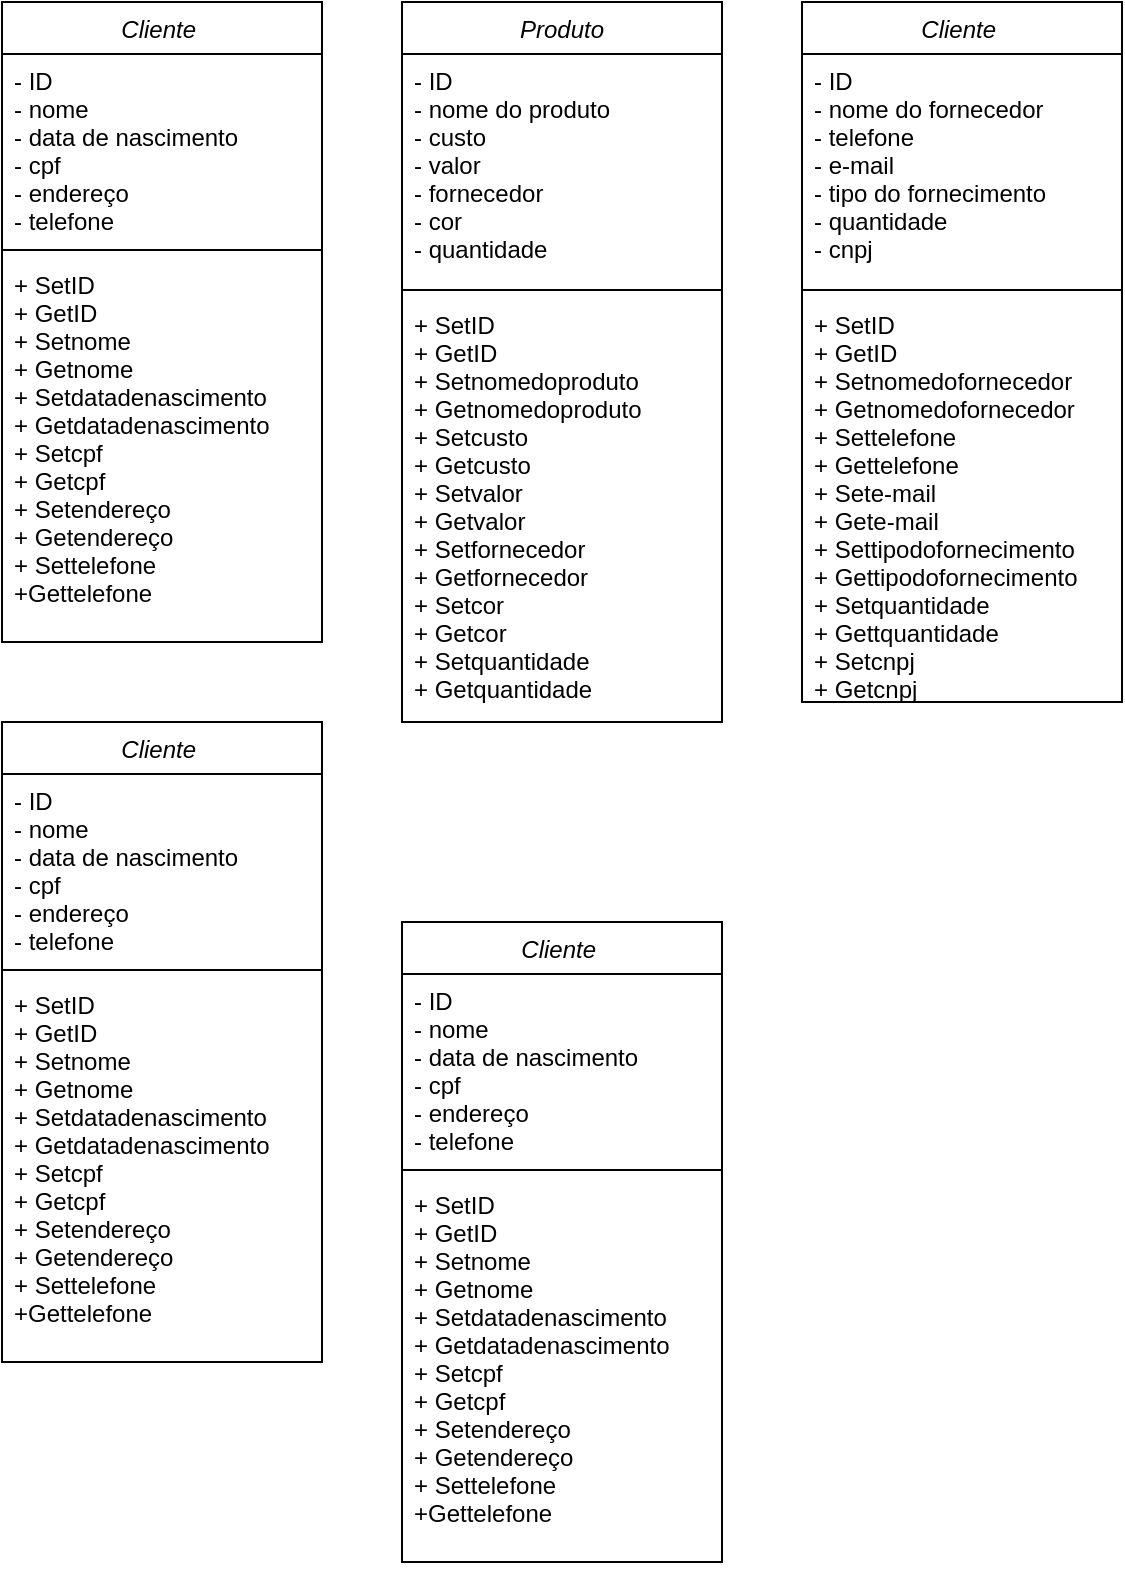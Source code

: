 <mxfile version="24.5.5" type="device">
  <diagram id="C5RBs43oDa-KdzZeNtuy" name="Page-1">
    <mxGraphModel dx="472" dy="772" grid="1" gridSize="10" guides="1" tooltips="1" connect="1" arrows="1" fold="1" page="1" pageScale="1" pageWidth="827" pageHeight="1169" math="0" shadow="0">
      <root>
        <mxCell id="WIyWlLk6GJQsqaUBKTNV-0" />
        <mxCell id="WIyWlLk6GJQsqaUBKTNV-1" parent="WIyWlLk6GJQsqaUBKTNV-0" />
        <mxCell id="zkfFHV4jXpPFQw0GAbJ--0" value="Cliente " style="swimlane;fontStyle=2;align=center;verticalAlign=top;childLayout=stackLayout;horizontal=1;startSize=26;horizontalStack=0;resizeParent=1;resizeLast=0;collapsible=1;marginBottom=0;rounded=0;shadow=0;strokeWidth=1;" parent="WIyWlLk6GJQsqaUBKTNV-1" vertex="1">
          <mxGeometry x="40" y="80" width="160" height="320" as="geometry">
            <mxRectangle x="230" y="140" width="160" height="26" as="alternateBounds" />
          </mxGeometry>
        </mxCell>
        <mxCell id="zkfFHV4jXpPFQw0GAbJ--1" value="- ID&#xa;- nome&#xa;- data de nascimento&#xa;- cpf&#xa;- endereço&#xa;- telefone &#xa;-&#xa;-" style="text;align=left;verticalAlign=top;spacingLeft=4;spacingRight=4;overflow=hidden;rotatable=0;points=[[0,0.5],[1,0.5]];portConstraint=eastwest;" parent="zkfFHV4jXpPFQw0GAbJ--0" vertex="1">
          <mxGeometry y="26" width="160" height="94" as="geometry" />
        </mxCell>
        <mxCell id="zkfFHV4jXpPFQw0GAbJ--4" value="" style="line;html=1;strokeWidth=1;align=left;verticalAlign=middle;spacingTop=-1;spacingLeft=3;spacingRight=3;rotatable=0;labelPosition=right;points=[];portConstraint=eastwest;" parent="zkfFHV4jXpPFQw0GAbJ--0" vertex="1">
          <mxGeometry y="120" width="160" height="8" as="geometry" />
        </mxCell>
        <mxCell id="zkfFHV4jXpPFQw0GAbJ--5" value="+ SetID &#xa;+ GetID&#xa;+ Setnome&#xa;+ Getnome&#xa;+ Setdatadenascimento &#xa;+ Getdatadenascimento&#xa;+ Setcpf&#xa;+ Getcpf&#xa;+ Setendereço&#xa;+ Getendereço&#xa;+ Settelefone&#xa;+Gettelefone" style="text;align=left;verticalAlign=top;spacingLeft=4;spacingRight=4;overflow=hidden;rotatable=0;points=[[0,0.5],[1,0.5]];portConstraint=eastwest;" parent="zkfFHV4jXpPFQw0GAbJ--0" vertex="1">
          <mxGeometry y="128" width="160" height="192" as="geometry" />
        </mxCell>
        <mxCell id="ldOpB9GHvph8RPzyLofs-0" value="Cliente " style="swimlane;fontStyle=2;align=center;verticalAlign=top;childLayout=stackLayout;horizontal=1;startSize=26;horizontalStack=0;resizeParent=1;resizeLast=0;collapsible=1;marginBottom=0;rounded=0;shadow=0;strokeWidth=1;" vertex="1" parent="WIyWlLk6GJQsqaUBKTNV-1">
          <mxGeometry x="240" y="540" width="160" height="320" as="geometry">
            <mxRectangle x="230" y="140" width="160" height="26" as="alternateBounds" />
          </mxGeometry>
        </mxCell>
        <mxCell id="ldOpB9GHvph8RPzyLofs-1" value="- ID&#xa;- nome&#xa;- data de nascimento&#xa;- cpf&#xa;- endereço&#xa;- telefone &#xa;-&#xa;-" style="text;align=left;verticalAlign=top;spacingLeft=4;spacingRight=4;overflow=hidden;rotatable=0;points=[[0,0.5],[1,0.5]];portConstraint=eastwest;" vertex="1" parent="ldOpB9GHvph8RPzyLofs-0">
          <mxGeometry y="26" width="160" height="94" as="geometry" />
        </mxCell>
        <mxCell id="ldOpB9GHvph8RPzyLofs-2" value="" style="line;html=1;strokeWidth=1;align=left;verticalAlign=middle;spacingTop=-1;spacingLeft=3;spacingRight=3;rotatable=0;labelPosition=right;points=[];portConstraint=eastwest;" vertex="1" parent="ldOpB9GHvph8RPzyLofs-0">
          <mxGeometry y="120" width="160" height="8" as="geometry" />
        </mxCell>
        <mxCell id="ldOpB9GHvph8RPzyLofs-3" value="+ SetID &#xa;+ GetID&#xa;+ Setnome&#xa;+ Getnome&#xa;+ Setdatadenascimento &#xa;+ Getdatadenascimento&#xa;+ Setcpf&#xa;+ Getcpf&#xa;+ Setendereço&#xa;+ Getendereço&#xa;+ Settelefone&#xa;+Gettelefone" style="text;align=left;verticalAlign=top;spacingLeft=4;spacingRight=4;overflow=hidden;rotatable=0;points=[[0,0.5],[1,0.5]];portConstraint=eastwest;" vertex="1" parent="ldOpB9GHvph8RPzyLofs-0">
          <mxGeometry y="128" width="160" height="192" as="geometry" />
        </mxCell>
        <mxCell id="ldOpB9GHvph8RPzyLofs-4" value="Cliente " style="swimlane;fontStyle=2;align=center;verticalAlign=top;childLayout=stackLayout;horizontal=1;startSize=26;horizontalStack=0;resizeParent=1;resizeLast=0;collapsible=1;marginBottom=0;rounded=0;shadow=0;strokeWidth=1;" vertex="1" parent="WIyWlLk6GJQsqaUBKTNV-1">
          <mxGeometry x="40" y="440" width="160" height="320" as="geometry">
            <mxRectangle x="230" y="140" width="160" height="26" as="alternateBounds" />
          </mxGeometry>
        </mxCell>
        <mxCell id="ldOpB9GHvph8RPzyLofs-5" value="- ID&#xa;- nome&#xa;- data de nascimento&#xa;- cpf&#xa;- endereço&#xa;- telefone &#xa;-&#xa;-" style="text;align=left;verticalAlign=top;spacingLeft=4;spacingRight=4;overflow=hidden;rotatable=0;points=[[0,0.5],[1,0.5]];portConstraint=eastwest;" vertex="1" parent="ldOpB9GHvph8RPzyLofs-4">
          <mxGeometry y="26" width="160" height="94" as="geometry" />
        </mxCell>
        <mxCell id="ldOpB9GHvph8RPzyLofs-6" value="" style="line;html=1;strokeWidth=1;align=left;verticalAlign=middle;spacingTop=-1;spacingLeft=3;spacingRight=3;rotatable=0;labelPosition=right;points=[];portConstraint=eastwest;" vertex="1" parent="ldOpB9GHvph8RPzyLofs-4">
          <mxGeometry y="120" width="160" height="8" as="geometry" />
        </mxCell>
        <mxCell id="ldOpB9GHvph8RPzyLofs-7" value="+ SetID &#xa;+ GetID&#xa;+ Setnome&#xa;+ Getnome&#xa;+ Setdatadenascimento &#xa;+ Getdatadenascimento&#xa;+ Setcpf&#xa;+ Getcpf&#xa;+ Setendereço&#xa;+ Getendereço&#xa;+ Settelefone&#xa;+Gettelefone" style="text;align=left;verticalAlign=top;spacingLeft=4;spacingRight=4;overflow=hidden;rotatable=0;points=[[0,0.5],[1,0.5]];portConstraint=eastwest;" vertex="1" parent="ldOpB9GHvph8RPzyLofs-4">
          <mxGeometry y="128" width="160" height="192" as="geometry" />
        </mxCell>
        <mxCell id="ldOpB9GHvph8RPzyLofs-8" value="Cliente " style="swimlane;fontStyle=2;align=center;verticalAlign=top;childLayout=stackLayout;horizontal=1;startSize=26;horizontalStack=0;resizeParent=1;resizeLast=0;collapsible=1;marginBottom=0;rounded=0;shadow=0;strokeWidth=1;" vertex="1" parent="WIyWlLk6GJQsqaUBKTNV-1">
          <mxGeometry x="440" y="80" width="160" height="350" as="geometry">
            <mxRectangle x="230" y="140" width="160" height="26" as="alternateBounds" />
          </mxGeometry>
        </mxCell>
        <mxCell id="ldOpB9GHvph8RPzyLofs-9" value="- ID&#xa;- nome do fornecedor&#xa;- telefone&#xa;- e-mail&#xa;- tipo do fornecimento &#xa;- quantidade&#xa;- cnpj&#xa;" style="text;align=left;verticalAlign=top;spacingLeft=4;spacingRight=4;overflow=hidden;rotatable=0;points=[[0,0.5],[1,0.5]];portConstraint=eastwest;" vertex="1" parent="ldOpB9GHvph8RPzyLofs-8">
          <mxGeometry y="26" width="160" height="114" as="geometry" />
        </mxCell>
        <mxCell id="ldOpB9GHvph8RPzyLofs-10" value="" style="line;html=1;strokeWidth=1;align=left;verticalAlign=middle;spacingTop=-1;spacingLeft=3;spacingRight=3;rotatable=0;labelPosition=right;points=[];portConstraint=eastwest;" vertex="1" parent="ldOpB9GHvph8RPzyLofs-8">
          <mxGeometry y="140" width="160" height="8" as="geometry" />
        </mxCell>
        <mxCell id="ldOpB9GHvph8RPzyLofs-11" value="+ SetID &#xa;+ GetID&#xa;+ Setnomedofornecedor&#xa;+ Getnomedofornecedor&#xa;+ Settelefone&#xa;+ Gettelefone&#xa;+ Sete-mail&#xa;+ Gete-mail&#xa;+ Settipodofornecimento&#xa;+ Gettipodofornecimento&#xa;+ Setquantidade&#xa;+ Gettquantidade&#xa;+ Setcnpj&#xa;+ Getcnpj&#xa;&#xa;" style="text;align=left;verticalAlign=top;spacingLeft=4;spacingRight=4;overflow=hidden;rotatable=0;points=[[0,0.5],[1,0.5]];portConstraint=eastwest;" vertex="1" parent="ldOpB9GHvph8RPzyLofs-8">
          <mxGeometry y="148" width="160" height="202" as="geometry" />
        </mxCell>
        <mxCell id="ldOpB9GHvph8RPzyLofs-12" value="Produto" style="swimlane;fontStyle=2;align=center;verticalAlign=top;childLayout=stackLayout;horizontal=1;startSize=26;horizontalStack=0;resizeParent=1;resizeLast=0;collapsible=1;marginBottom=0;rounded=0;shadow=0;strokeWidth=1;" vertex="1" parent="WIyWlLk6GJQsqaUBKTNV-1">
          <mxGeometry x="240" y="80" width="160" height="360" as="geometry">
            <mxRectangle x="230" y="140" width="160" height="26" as="alternateBounds" />
          </mxGeometry>
        </mxCell>
        <mxCell id="ldOpB9GHvph8RPzyLofs-13" value="- ID&#xa;- nome do produto&#xa;- custo&#xa;- valor&#xa;- fornecedor&#xa;- cor  &#xa;- quantidade" style="text;align=left;verticalAlign=top;spacingLeft=4;spacingRight=4;overflow=hidden;rotatable=0;points=[[0,0.5],[1,0.5]];portConstraint=eastwest;" vertex="1" parent="ldOpB9GHvph8RPzyLofs-12">
          <mxGeometry y="26" width="160" height="114" as="geometry" />
        </mxCell>
        <mxCell id="ldOpB9GHvph8RPzyLofs-14" value="" style="line;html=1;strokeWidth=1;align=left;verticalAlign=middle;spacingTop=-1;spacingLeft=3;spacingRight=3;rotatable=0;labelPosition=right;points=[];portConstraint=eastwest;" vertex="1" parent="ldOpB9GHvph8RPzyLofs-12">
          <mxGeometry y="140" width="160" height="8" as="geometry" />
        </mxCell>
        <mxCell id="ldOpB9GHvph8RPzyLofs-15" value="+ SetID &#xa;+ GetID&#xa;+ Setnomedoproduto&#xa;+ Getnomedoproduto&#xa;+ Setcusto &#xa;+ Getcusto&#xa;+ Setvalor&#xa;+ Getvalor&#xa;+ Setfornecedor&#xa;+ Getfornecedor&#xa;+ Setcor&#xa;+ Getcor&#xa;+ Setquantidade&#xa;+ Getquantidade" style="text;align=left;verticalAlign=top;spacingLeft=4;spacingRight=4;overflow=hidden;rotatable=0;points=[[0,0.5],[1,0.5]];portConstraint=eastwest;" vertex="1" parent="ldOpB9GHvph8RPzyLofs-12">
          <mxGeometry y="148" width="160" height="212" as="geometry" />
        </mxCell>
      </root>
    </mxGraphModel>
  </diagram>
</mxfile>

